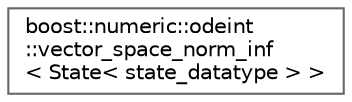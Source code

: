 digraph "Graphical Class Hierarchy"
{
 // INTERACTIVE_SVG=YES
 // LATEX_PDF_SIZE
  bgcolor="transparent";
  edge [fontname=Helvetica,fontsize=10,labelfontname=Helvetica,labelfontsize=10];
  node [fontname=Helvetica,fontsize=10,shape=box,height=0.2,width=0.4];
  rankdir="LR";
  Node0 [id="Node000000",label="boost::numeric::odeint\l::vector_space_norm_inf\l\< State\< state_datatype \> \>",height=0.2,width=0.4,color="grey40", fillcolor="white", style="filled",URL="$d9/dae/structboost_1_1numeric_1_1odeint_1_1vector__space__norm__inf_3_01State_3_01state__datatype_01_4_01_4.html",tooltip="vector space infinity-norm for ODE solver of Boost"];
}
